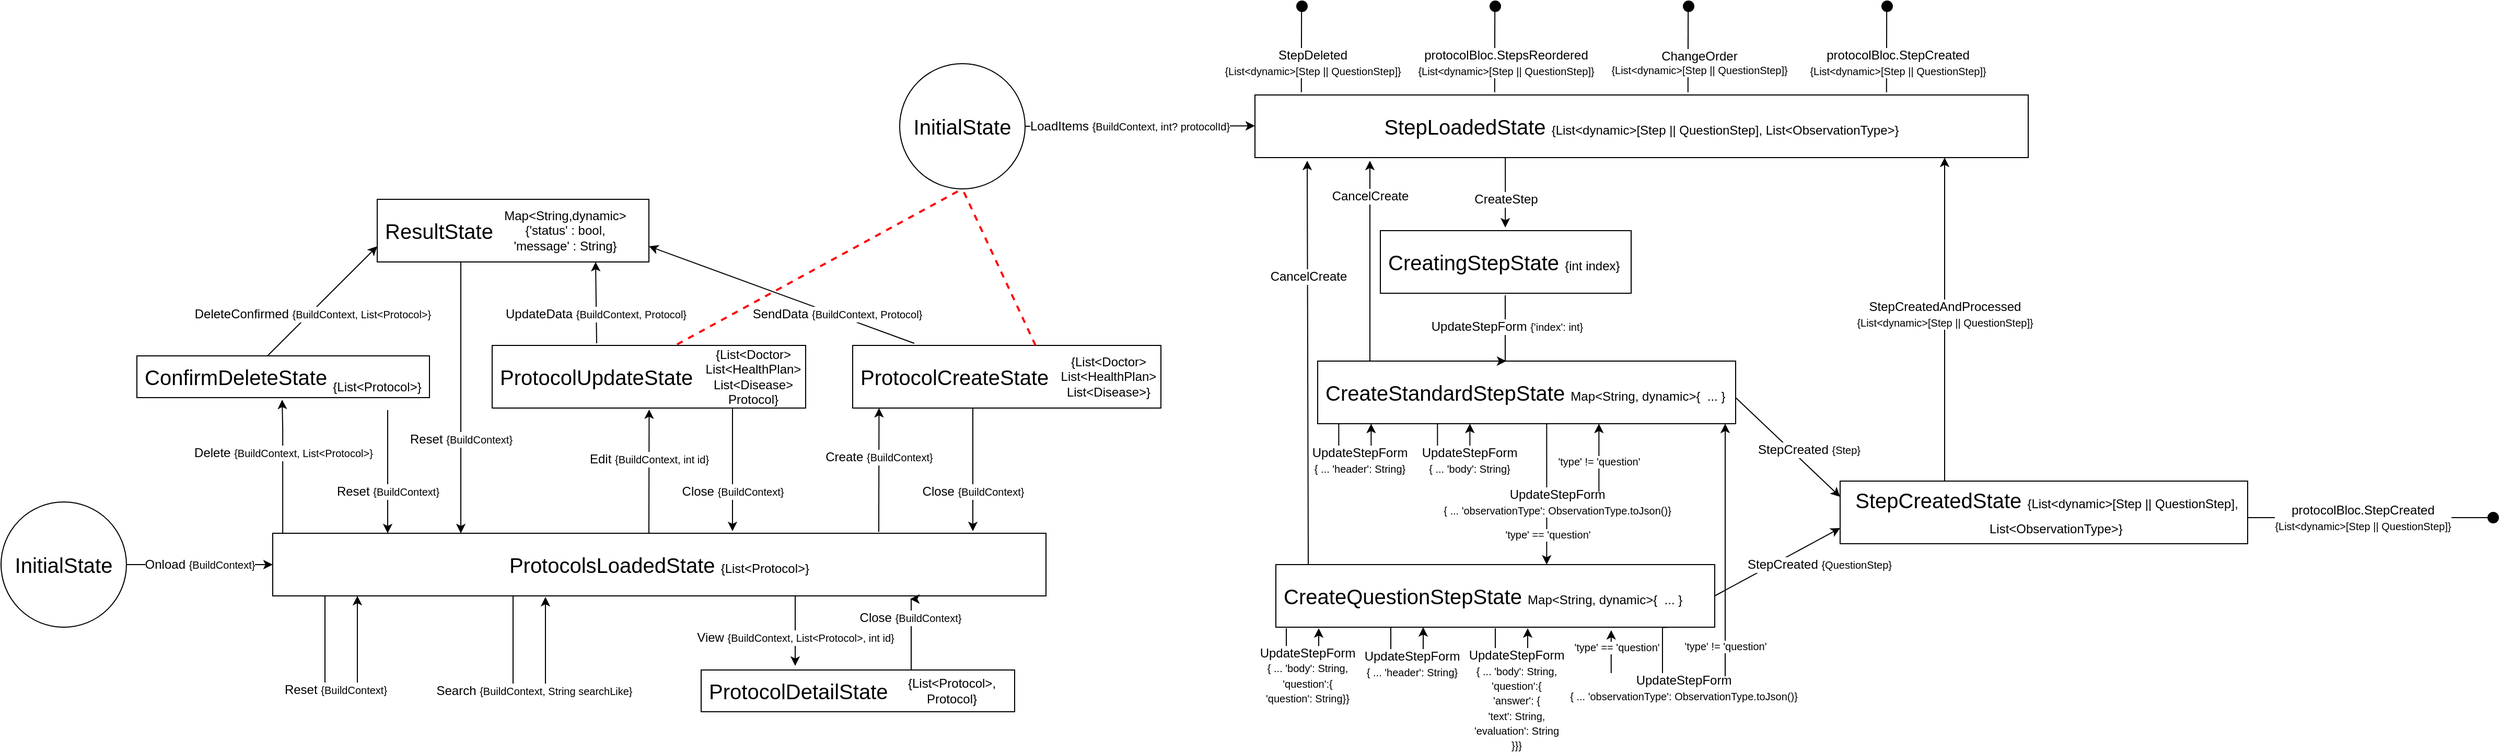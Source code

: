 <mxfile version="16.6.4" type="github" pages="2">
  <diagram id="ynnjjBdjVaOxe4yOROdL" name="Page-1">
    <mxGraphModel dx="3378" dy="881" grid="1" gridSize="10" guides="1" tooltips="1" connect="1" arrows="1" fold="1" page="1" pageScale="1" pageWidth="1600" pageHeight="1200" background="#FFFFFF" math="0" shadow="0">
      <root>
        <mxCell id="0" />
        <mxCell id="1" parent="0" />
        <mxCell id="_Mzao8wCRnk8Jk_auGnn-3" value="Onload &lt;font style=&quot;font-size: 10px&quot;&gt;{BuildContext}&lt;/font&gt;" style="edgeStyle=orthogonalEdgeStyle;rounded=0;orthogonalLoop=1;jettySize=auto;html=1;fontSize=12;exitX=1;exitY=0.5;exitDx=0;exitDy=0;entryX=0;entryY=0.5;entryDx=0;entryDy=0;labelBackgroundColor=default;shadow=0;" parent="1" source="_Mzao8wCRnk8Jk_auGnn-1" target="_Mzao8wCRnk8Jk_auGnn-2" edge="1">
          <mxGeometry relative="1" as="geometry">
            <mxPoint as="offset" />
          </mxGeometry>
        </mxCell>
        <mxCell id="_Mzao8wCRnk8Jk_auGnn-1" value="&lt;font style=&quot;font-size: 20px&quot;&gt;InitialState&lt;/font&gt;" style="ellipse;whiteSpace=wrap;html=1;fillColor=none;" parent="1" vertex="1">
          <mxGeometry x="-20" y="570" width="120" height="120" as="geometry" />
        </mxCell>
        <mxCell id="_Mzao8wCRnk8Jk_auGnn-4" value="" style="edgeStyle=orthogonalEdgeStyle;rounded=0;orthogonalLoop=1;jettySize=auto;html=1;fontSize=20;strokeColor=default;startFill=1;endFill=1;anchorPointDirection=1;bendable=1;movable=1;cloneable=1;deletable=1;labelBackgroundColor=default;" parent="1" edge="1">
          <mxGeometry relative="1" as="geometry">
            <mxPoint x="321" y="660" as="targetPoint" />
            <mxPoint x="290" y="660" as="sourcePoint" />
            <Array as="points">
              <mxPoint x="290" y="749" />
              <mxPoint x="321" y="749" />
            </Array>
          </mxGeometry>
        </mxCell>
        <mxCell id="_Mzao8wCRnk8Jk_auGnn-17" value="Reset&amp;nbsp;&lt;font style=&quot;font-size: 10px&quot;&gt;{BuildContext}&lt;/font&gt;" style="edgeLabel;html=1;align=center;verticalAlign=middle;resizable=0;points=[];fontSize=12;labelBackgroundColor=default;" parent="_Mzao8wCRnk8Jk_auGnn-4" vertex="1" connectable="0">
          <mxGeometry x="-0.644" y="1" relative="1" as="geometry">
            <mxPoint x="9" y="53" as="offset" />
          </mxGeometry>
        </mxCell>
        <mxCell id="_Mzao8wCRnk8Jk_auGnn-33" value="View &lt;font size=&quot;1&quot;&gt;{BuildContext,&amp;nbsp;&lt;/font&gt;&lt;span style=&quot;font-size: x-small&quot;&gt;List&amp;lt;Protocol&amp;gt;,&amp;nbsp;&lt;/span&gt;&lt;font size=&quot;1&quot;&gt;int id}&lt;/font&gt;" style="edgeStyle=orthogonalEdgeStyle;rounded=0;orthogonalLoop=1;jettySize=auto;html=1;fontSize=12;labelBackgroundColor=default;" parent="1" edge="1">
          <mxGeometry x="0.194" relative="1" as="geometry">
            <mxPoint x="740" y="660" as="sourcePoint" />
            <mxPoint x="740" y="727" as="targetPoint" />
            <Array as="points">
              <mxPoint x="740" y="680" />
              <mxPoint x="740" y="680" />
            </Array>
            <mxPoint as="offset" />
          </mxGeometry>
        </mxCell>
        <mxCell id="_Mzao8wCRnk8Jk_auGnn-2" value="ProtocolsLoadedState &lt;font style=&quot;font-size: 12px&quot;&gt;{List&amp;lt;Protocol&amp;gt;}&lt;/font&gt;" style="whiteSpace=wrap;html=1;fontSize=20;fillColor=none;labelBackgroundColor=default;align=center;" parent="1" vertex="1">
          <mxGeometry x="240" y="600" width="740" height="60" as="geometry" />
        </mxCell>
        <mxCell id="_Mzao8wCRnk8Jk_auGnn-19" value="&amp;nbsp;ConfirmDeleteState" style="rounded=0;whiteSpace=wrap;html=1;fontSize=20;fillColor=none;labelBackgroundColor=default;align=left;" parent="1" vertex="1">
          <mxGeometry x="110" y="430" width="280" height="40" as="geometry" />
        </mxCell>
        <mxCell id="_Mzao8wCRnk8Jk_auGnn-21" value="" style="endArrow=classic;html=1;rounded=0;fontSize=20;labelBackgroundColor=default;" parent="1" edge="1">
          <mxGeometry x="0.18" width="50" height="50" relative="1" as="geometry">
            <mxPoint x="249.58" y="600" as="sourcePoint" />
            <mxPoint x="249" y="472" as="targetPoint" />
            <Array as="points">
              <mxPoint x="249.58" y="570" />
              <mxPoint x="249.58" y="540" />
              <mxPoint x="249.58" y="500" />
            </Array>
            <mxPoint as="offset" />
          </mxGeometry>
        </mxCell>
        <mxCell id="_Mzao8wCRnk8Jk_auGnn-44" value="Delete &lt;font size=&quot;1&quot;&gt;{BuildContext, List&amp;lt;Protocol&amp;gt;}&lt;/font&gt;" style="edgeLabel;html=1;align=center;verticalAlign=middle;resizable=0;points=[];fontSize=12;labelBackgroundColor=default;" parent="_Mzao8wCRnk8Jk_auGnn-21" vertex="1" connectable="0">
          <mxGeometry x="0.209" relative="1" as="geometry">
            <mxPoint as="offset" />
          </mxGeometry>
        </mxCell>
        <mxCell id="_Mzao8wCRnk8Jk_auGnn-27" value="" style="edgeStyle=orthogonalEdgeStyle;rounded=0;orthogonalLoop=1;jettySize=auto;html=1;fontSize=20;labelBackgroundColor=default;" parent="1" edge="1">
          <mxGeometry relative="1" as="geometry">
            <mxPoint x="501" y="661" as="targetPoint" />
            <mxPoint x="470" y="660" as="sourcePoint" />
            <Array as="points">
              <mxPoint x="470" y="750" />
              <mxPoint x="501" y="750" />
            </Array>
          </mxGeometry>
        </mxCell>
        <mxCell id="_Mzao8wCRnk8Jk_auGnn-28" value="Search &lt;font style=&quot;font-size: 10px&quot;&gt;{BuildContext, String searchLike}&lt;/font&gt;" style="edgeLabel;html=1;align=center;verticalAlign=middle;resizable=0;points=[];fontSize=12;labelBackgroundColor=default;" parent="_Mzao8wCRnk8Jk_auGnn-27" vertex="1" connectable="0">
          <mxGeometry x="-0.644" y="1" relative="1" as="geometry">
            <mxPoint x="19" y="53" as="offset" />
          </mxGeometry>
        </mxCell>
        <mxCell id="_Mzao8wCRnk8Jk_auGnn-30" value="&amp;nbsp;ResultState" style="rounded=0;whiteSpace=wrap;html=1;fontSize=20;fillColor=none;labelBackgroundColor=default;align=left;" parent="1" vertex="1">
          <mxGeometry x="340" y="280" width="260" height="60" as="geometry" />
        </mxCell>
        <mxCell id="_Mzao8wCRnk8Jk_auGnn-35" style="edgeStyle=orthogonalEdgeStyle;rounded=0;orthogonalLoop=1;jettySize=auto;html=1;fontSize=12;labelBackgroundColor=default;" parent="1" edge="1">
          <mxGeometry relative="1" as="geometry">
            <mxPoint x="850" y="663" as="targetPoint" />
            <mxPoint x="851" y="731" as="sourcePoint" />
            <Array as="points">
              <mxPoint x="850" y="663" />
            </Array>
          </mxGeometry>
        </mxCell>
        <mxCell id="_Mzao8wCRnk8Jk_auGnn-36" value="Close&amp;nbsp;&lt;font style=&quot;font-size: 10px&quot;&gt;{BuildContext}&lt;/font&gt;" style="edgeLabel;html=1;align=center;verticalAlign=middle;resizable=0;points=[];fontSize=12;labelBackgroundColor=default;" parent="_Mzao8wCRnk8Jk_auGnn-35" vertex="1" connectable="0">
          <mxGeometry x="0.238" y="1" relative="1" as="geometry">
            <mxPoint y="-8" as="offset" />
          </mxGeometry>
        </mxCell>
        <mxCell id="_Mzao8wCRnk8Jk_auGnn-32" value="&amp;nbsp;ProtocolDetailState&amp;nbsp;" style="rounded=0;whiteSpace=wrap;html=1;fontSize=20;fillColor=none;labelBackgroundColor=default;align=left;" parent="1" vertex="1">
          <mxGeometry x="650" y="731" width="300" height="40" as="geometry" />
        </mxCell>
        <mxCell id="_Mzao8wCRnk8Jk_auGnn-37" value="&amp;nbsp;ProtocolUpdateState" style="rounded=0;whiteSpace=wrap;html=1;fontSize=20;fillColor=none;labelBackgroundColor=default;align=left;" parent="1" vertex="1">
          <mxGeometry x="450" y="420" width="300" height="60" as="geometry" />
        </mxCell>
        <mxCell id="_Mzao8wCRnk8Jk_auGnn-43" value="Reset &lt;font style=&quot;font-size: 10px&quot;&gt;{BuildContext}&lt;/font&gt;" style="edgeStyle=orthogonalEdgeStyle;rounded=0;orthogonalLoop=1;jettySize=auto;html=1;exitX=0.25;exitY=1;exitDx=0;exitDy=0;fontSize=12;labelBackgroundColor=default;" parent="1" edge="1">
          <mxGeometry x="0.322" relative="1" as="geometry">
            <mxPoint x="350" y="482" as="sourcePoint" />
            <mxPoint x="350" y="600" as="targetPoint" />
            <Array as="points">
              <mxPoint x="350" y="542" />
              <mxPoint x="350" y="542" />
            </Array>
            <mxPoint as="offset" />
          </mxGeometry>
        </mxCell>
        <mxCell id="_Mzao8wCRnk8Jk_auGnn-45" value="Reset&amp;nbsp;&lt;font style=&quot;font-size: 10px&quot;&gt;{BuildContext}&lt;/font&gt;" style="edgeStyle=orthogonalEdgeStyle;rounded=0;orthogonalLoop=1;jettySize=auto;html=1;fontSize=12;labelBackgroundColor=default;" parent="1" edge="1" source="_Mzao8wCRnk8Jk_auGnn-30">
          <mxGeometry x="0.308" relative="1" as="geometry">
            <mxPoint x="422" y="360" as="sourcePoint" />
            <mxPoint x="420.01" y="600" as="targetPoint" />
            <Array as="points">
              <mxPoint x="420" y="340" />
              <mxPoint x="420" y="340" />
            </Array>
            <mxPoint as="offset" />
          </mxGeometry>
        </mxCell>
        <mxCell id="_Mzao8wCRnk8Jk_auGnn-46" value="" style="endArrow=classic;html=1;rounded=0;fontSize=20;exitX=0;exitY=0;exitDx=0;exitDy=0;entryX=0.738;entryY=1.033;entryDx=0;entryDy=0;entryPerimeter=0;labelBackgroundColor=default;" parent="1" edge="1">
          <mxGeometry x="0.18" width="50" height="50" relative="1" as="geometry">
            <mxPoint x="600.0" y="600" as="sourcePoint" />
            <mxPoint x="600.22" y="481.32" as="targetPoint" />
            <Array as="points" />
            <mxPoint as="offset" />
          </mxGeometry>
        </mxCell>
        <mxCell id="_Mzao8wCRnk8Jk_auGnn-47" value="Edit &lt;font size=&quot;1&quot;&gt;{BuildContext, int id}&lt;/font&gt;" style="edgeLabel;html=1;align=center;verticalAlign=middle;resizable=0;points=[];fontSize=12;labelBackgroundColor=default;" parent="_Mzao8wCRnk8Jk_auGnn-46" vertex="1" connectable="0">
          <mxGeometry x="0.209" relative="1" as="geometry">
            <mxPoint as="offset" />
          </mxGeometry>
        </mxCell>
        <mxCell id="_Mzao8wCRnk8Jk_auGnn-48" value="UpdateData&amp;nbsp;&lt;span style=&quot;font-size: x-small&quot;&gt;{BuildContext, Protocol}&lt;/span&gt;" style="endArrow=classic;html=1;rounded=0;fontSize=12;strokeColor=default;labelBackgroundColor=default;" parent="1" edge="1">
          <mxGeometry x="-0.282" y="1" relative="1" as="geometry">
            <mxPoint x="550" y="418" as="sourcePoint" />
            <mxPoint x="549" y="340" as="targetPoint" />
            <mxPoint as="offset" />
          </mxGeometry>
        </mxCell>
        <mxCell id="_Mzao8wCRnk8Jk_auGnn-50" value="" style="endArrow=classic;html=1;rounded=0;fontSize=12;strokeColor=default;labelBackgroundColor=default;" parent="1" edge="1">
          <mxGeometry width="50" height="50" relative="1" as="geometry">
            <mxPoint x="235" y="430" as="sourcePoint" />
            <mxPoint x="340" y="325" as="targetPoint" />
            <Array as="points">
              <mxPoint x="300" y="365" />
            </Array>
          </mxGeometry>
        </mxCell>
        <mxCell id="_Mzao8wCRnk8Jk_auGnn-51" value="DeleteConfirmed &lt;font size=&quot;1&quot;&gt;{BuildContext, List&amp;lt;Protocol&amp;gt;}&lt;/font&gt;" style="edgeLabel;html=1;align=center;verticalAlign=middle;resizable=0;points=[];fontSize=12;labelBackgroundColor=default;" parent="_Mzao8wCRnk8Jk_auGnn-50" vertex="1" connectable="0">
          <mxGeometry x="0.105" relative="1" as="geometry">
            <mxPoint x="-15" y="18" as="offset" />
          </mxGeometry>
        </mxCell>
        <mxCell id="_Mzao8wCRnk8Jk_auGnn-53" value="Close&amp;nbsp;&lt;font style=&quot;font-size: 10px&quot;&gt;{BuildContext}&lt;/font&gt;" style="edgeStyle=orthogonalEdgeStyle;rounded=0;orthogonalLoop=1;jettySize=auto;html=1;exitX=0.25;exitY=1;exitDx=0;exitDy=0;fontSize=12;labelBackgroundColor=default;" parent="1" edge="1">
          <mxGeometry x="0.356" relative="1" as="geometry">
            <mxPoint x="680" y="480" as="sourcePoint" />
            <mxPoint x="680" y="598" as="targetPoint" />
            <Array as="points">
              <mxPoint x="680" y="540" />
              <mxPoint x="680" y="540" />
            </Array>
            <mxPoint as="offset" />
          </mxGeometry>
        </mxCell>
        <mxCell id="_Mzao8wCRnk8Jk_auGnn-54" value="&amp;nbsp;ProtocolCreateState" style="rounded=0;whiteSpace=wrap;html=1;fontSize=20;fillColor=none;labelBackgroundColor=default;align=left;" parent="1" vertex="1">
          <mxGeometry x="795" y="420" width="295" height="60" as="geometry" />
        </mxCell>
        <mxCell id="_Mzao8wCRnk8Jk_auGnn-55" value="" style="endArrow=classic;html=1;rounded=0;fontSize=20;exitX=0;exitY=0;exitDx=0;exitDy=0;entryX=0.738;entryY=1.033;entryDx=0;entryDy=0;entryPerimeter=0;labelBackgroundColor=default;" parent="1" edge="1">
          <mxGeometry x="0.18" width="50" height="50" relative="1" as="geometry">
            <mxPoint x="820.0" y="598.68" as="sourcePoint" />
            <mxPoint x="820.22" y="480" as="targetPoint" />
            <Array as="points" />
            <mxPoint as="offset" />
          </mxGeometry>
        </mxCell>
        <mxCell id="_Mzao8wCRnk8Jk_auGnn-56" value="Create &lt;font style=&quot;font-size: 10px&quot;&gt;{BuildContext}&lt;/font&gt;" style="edgeLabel;html=1;align=center;verticalAlign=middle;resizable=0;points=[];fontSize=12;labelBackgroundColor=default;" parent="_Mzao8wCRnk8Jk_auGnn-55" vertex="1" connectable="0">
          <mxGeometry x="0.209" relative="1" as="geometry">
            <mxPoint as="offset" />
          </mxGeometry>
        </mxCell>
        <mxCell id="_Mzao8wCRnk8Jk_auGnn-57" value="Close &lt;font style=&quot;font-size: 10px&quot;&gt;{BuildContext}&lt;/font&gt;" style="edgeStyle=orthogonalEdgeStyle;rounded=0;orthogonalLoop=1;jettySize=auto;html=1;exitX=0.25;exitY=1;exitDx=0;exitDy=0;fontSize=12;labelBackgroundColor=default;" parent="1" edge="1">
          <mxGeometry x="0.356" relative="1" as="geometry">
            <mxPoint x="910" y="480" as="sourcePoint" />
            <mxPoint x="910" y="598" as="targetPoint" />
            <Array as="points">
              <mxPoint x="910" y="540" />
              <mxPoint x="910" y="540" />
            </Array>
            <mxPoint as="offset" />
          </mxGeometry>
        </mxCell>
        <mxCell id="_Mzao8wCRnk8Jk_auGnn-58" value="SendData &lt;font size=&quot;1&quot;&gt;{BuildContext, Protocol}&lt;/font&gt;" style="endArrow=classic;html=1;rounded=0;fontSize=12;strokeColor=default;labelBackgroundColor=default;" parent="1" edge="1">
          <mxGeometry x="-0.415" y="-1" relative="1" as="geometry">
            <mxPoint x="854" y="418" as="sourcePoint" />
            <mxPoint x="600" y="325" as="targetPoint" />
            <mxPoint as="offset" />
          </mxGeometry>
        </mxCell>
        <mxCell id="WJ7_vyo7JS_4xyPOwC3P-2" value="&lt;span style=&quot;text-align: left&quot;&gt;{List&amp;lt;Protocol&amp;gt;,&lt;/span&gt;&lt;br style=&quot;text-align: left&quot;&gt;&lt;span style=&quot;text-align: left&quot;&gt;Protocol}&lt;/span&gt;" style="text;html=1;strokeColor=none;fillColor=none;align=center;verticalAlign=middle;whiteSpace=wrap;rounded=0;labelBackgroundColor=default;fontSize=12;" vertex="1" parent="1">
          <mxGeometry x="860" y="736" width="60" height="30" as="geometry" />
        </mxCell>
        <mxCell id="WJ7_vyo7JS_4xyPOwC3P-3" value="{List&amp;lt;Protocol&amp;gt;}" style="text;html=1;strokeColor=none;fillColor=none;align=center;verticalAlign=middle;whiteSpace=wrap;rounded=0;labelBackgroundColor=default;fontSize=12;" vertex="1" parent="1">
          <mxGeometry x="310" y="445" width="60" height="30" as="geometry" />
        </mxCell>
        <mxCell id="WJ7_vyo7JS_4xyPOwC3P-5" value="Map&amp;lt;String,dynamic&amp;gt;{&#39;status&#39; : bool, &#39;message&#39; : String}" style="text;html=1;strokeColor=none;fillColor=none;align=center;verticalAlign=middle;whiteSpace=wrap;rounded=0;labelBackgroundColor=default;fontSize=12;" vertex="1" parent="1">
          <mxGeometry x="490" y="295" width="60" height="30" as="geometry" />
        </mxCell>
        <mxCell id="WJ7_vyo7JS_4xyPOwC3P-6" value="{List&amp;lt;Doctor&amp;gt;&lt;div&gt;List&amp;lt;HealthPlan&amp;gt;&lt;/div&gt;List&amp;lt;Disease&amp;gt;&lt;br&gt;Protocol}" style="text;html=1;strokeColor=none;fillColor=none;align=center;verticalAlign=middle;whiteSpace=wrap;rounded=0;labelBackgroundColor=default;fontSize=12;" vertex="1" parent="1">
          <mxGeometry x="670" y="435" width="60" height="30" as="geometry" />
        </mxCell>
        <mxCell id="WJ7_vyo7JS_4xyPOwC3P-7" value="{List&amp;lt;Doctor&amp;gt;&lt;div&gt;List&amp;lt;HealthPlan&amp;gt;&lt;/div&gt;List&amp;lt;Disease&amp;gt;}" style="text;html=1;strokeColor=none;fillColor=none;align=center;verticalAlign=middle;whiteSpace=wrap;rounded=0;labelBackgroundColor=default;fontSize=12;" vertex="1" parent="1">
          <mxGeometry x="1010" y="435" width="60" height="30" as="geometry" />
        </mxCell>
        <mxCell id="WJ7_vyo7JS_4xyPOwC3P-15" value="" style="endArrow=none;dashed=1;html=1;rounded=0;labelBackgroundColor=default;fontSize=10;fontColor=#000000;fillColor=#e51400;strokeColor=#FF0000;strokeWidth=2;" edge="1" parent="1">
          <mxGeometry width="50" height="50" relative="1" as="geometry">
            <mxPoint x="970" y="420" as="sourcePoint" />
            <mxPoint x="900" y="270" as="targetPoint" />
          </mxGeometry>
        </mxCell>
        <mxCell id="WJ7_vyo7JS_4xyPOwC3P-17" value="&lt;font style=&quot;font-size: 20px&quot;&gt;InitialState&lt;/font&gt;" style="ellipse;whiteSpace=wrap;html=1;fillColor=none;" vertex="1" parent="1">
          <mxGeometry x="840" y="150" width="120" height="120" as="geometry" />
        </mxCell>
        <mxCell id="WJ7_vyo7JS_4xyPOwC3P-18" value="" style="endArrow=none;dashed=1;html=1;rounded=0;labelBackgroundColor=default;fontSize=10;fontColor=#000000;fillColor=#e51400;strokeColor=#FF0000;strokeWidth=2;" edge="1" parent="1">
          <mxGeometry width="50" height="50" relative="1" as="geometry">
            <mxPoint x="627" y="419" as="sourcePoint" />
            <mxPoint x="898" y="271" as="targetPoint" />
          </mxGeometry>
        </mxCell>
        <mxCell id="WJ7_vyo7JS_4xyPOwC3P-19" value="LoadItems&amp;nbsp;&lt;font style=&quot;font-size: 10px&quot;&gt;{&lt;/font&gt;&lt;font style=&quot;font-size: 10px&quot;&gt;BuildContext, int? protocolId&lt;/font&gt;&lt;font style=&quot;font-size: 10px&quot;&gt;}&lt;/font&gt;" style="edgeStyle=orthogonalEdgeStyle;rounded=0;orthogonalLoop=1;jettySize=auto;html=1;fontSize=12;exitX=1;exitY=0.5;exitDx=0;exitDy=0;entryX=0;entryY=0.5;entryDx=0;entryDy=0;labelBackgroundColor=default;" edge="1" parent="1" source="WJ7_vyo7JS_4xyPOwC3P-17">
          <mxGeometry x="-0.093" relative="1" as="geometry">
            <mxPoint as="offset" />
            <mxPoint x="1040" y="209.58" as="sourcePoint" />
            <mxPoint x="1180" y="209.58" as="targetPoint" />
          </mxGeometry>
        </mxCell>
        <mxCell id="WJ7_vyo7JS_4xyPOwC3P-21" value="StepLoadedState &lt;font style=&quot;font-size: 12px&quot;&gt;{&lt;/font&gt;&lt;font style=&quot;font-size: 12px&quot;&gt;List&amp;lt;dynamic&amp;gt;[Step || QuestionStep&lt;/font&gt;&lt;font style=&quot;font-size: 12px&quot;&gt;]&lt;/font&gt;&lt;font style=&quot;font-size: 12px&quot;&gt;, List&amp;lt;ObservationType&amp;gt;&lt;/font&gt;&lt;font style=&quot;font-size: 12px&quot;&gt;}&lt;/font&gt;" style="whiteSpace=wrap;html=1;fontSize=20;fillColor=none;labelBackgroundColor=default;align=center;" vertex="1" parent="1">
          <mxGeometry x="1180" y="180" width="740" height="60" as="geometry" />
        </mxCell>
        <mxCell id="WJ7_vyo7JS_4xyPOwC3P-22" value="CreateStep" style="edgeStyle=orthogonalEdgeStyle;rounded=0;orthogonalLoop=1;jettySize=auto;html=1;fontSize=12;labelBackgroundColor=default;" edge="1" parent="1">
          <mxGeometry x="0.194" relative="1" as="geometry">
            <mxPoint x="1419.58" y="240" as="sourcePoint" />
            <mxPoint x="1419.58" y="307" as="targetPoint" />
            <Array as="points">
              <mxPoint x="1419.58" y="260" />
              <mxPoint x="1419.58" y="260" />
            </Array>
            <mxPoint as="offset" />
          </mxGeometry>
        </mxCell>
        <mxCell id="WJ7_vyo7JS_4xyPOwC3P-23" value="&amp;nbsp;CreatingStepState &lt;font style=&quot;font-size: 12px&quot;&gt;{int index}&lt;/font&gt;" style="rounded=0;whiteSpace=wrap;html=1;fontSize=20;fillColor=none;labelBackgroundColor=default;align=left;" vertex="1" parent="1">
          <mxGeometry x="1300" y="310" width="240" height="60" as="geometry" />
        </mxCell>
        <mxCell id="WJ7_vyo7JS_4xyPOwC3P-25" value="&amp;nbsp;CreateStandardStepState&amp;nbsp;&lt;span style=&quot;font-size: 12px ; text-align: center&quot;&gt;Map&amp;lt;String, dynamic&amp;gt;{&amp;nbsp; ... }&lt;/span&gt;" style="rounded=0;whiteSpace=wrap;html=1;fontSize=20;fillColor=none;labelBackgroundColor=default;align=left;" vertex="1" parent="1">
          <mxGeometry x="1240" y="435" width="400" height="60" as="geometry" />
        </mxCell>
        <mxCell id="WJ7_vyo7JS_4xyPOwC3P-28" value="&lt;div&gt;UpdateStepForm&amp;nbsp;&lt;font style=&quot;font-size: 10px&quot;&gt;{&#39;index&#39;: int}&lt;/font&gt;&lt;/div&gt;" style="edgeStyle=orthogonalEdgeStyle;rounded=0;orthogonalLoop=1;jettySize=auto;html=1;fontSize=12;labelBackgroundColor=default;" edge="1" parent="1">
          <mxGeometry x="-0.062" y="1" relative="1" as="geometry">
            <mxPoint x="1419.5" y="372" as="sourcePoint" />
            <mxPoint x="1420.5" y="435" as="targetPoint" />
            <Array as="points">
              <mxPoint x="1419.5" y="392" />
              <mxPoint x="1419.5" y="392" />
            </Array>
            <mxPoint as="offset" />
          </mxGeometry>
        </mxCell>
        <mxCell id="WJ7_vyo7JS_4xyPOwC3P-34" value="" style="endArrow=classic;html=1;rounded=0;fontSize=20;labelBackgroundColor=default;" edge="1" parent="1">
          <mxGeometry x="0.18" width="50" height="50" relative="1" as="geometry">
            <mxPoint x="1290" y="435" as="sourcePoint" />
            <mxPoint x="1290" y="243" as="targetPoint" />
            <Array as="points" />
            <mxPoint as="offset" />
          </mxGeometry>
        </mxCell>
        <mxCell id="WJ7_vyo7JS_4xyPOwC3P-35" value="CancelCreate" style="edgeLabel;html=1;align=center;verticalAlign=middle;resizable=0;points=[];fontSize=12;labelBackgroundColor=default;" vertex="1" connectable="0" parent="WJ7_vyo7JS_4xyPOwC3P-34">
          <mxGeometry x="0.209" relative="1" as="geometry">
            <mxPoint y="-42" as="offset" />
          </mxGeometry>
        </mxCell>
        <mxCell id="WJ7_vyo7JS_4xyPOwC3P-38" value="" style="edgeStyle=orthogonalEdgeStyle;rounded=0;orthogonalLoop=1;jettySize=auto;html=1;fontSize=20;strokeColor=default;startFill=1;endFill=1;anchorPointDirection=1;bendable=1;movable=1;cloneable=1;deletable=1;labelBackgroundColor=default;" edge="1" parent="1">
          <mxGeometry relative="1" as="geometry">
            <mxPoint x="1291.17" y="495" as="targetPoint" />
            <mxPoint x="1260.17" y="495" as="sourcePoint" />
            <Array as="points">
              <mxPoint x="1260.17" y="540" />
              <mxPoint x="1291.17" y="540" />
            </Array>
          </mxGeometry>
        </mxCell>
        <mxCell id="WJ7_vyo7JS_4xyPOwC3P-39" value="UpdateStepForm&lt;br&gt;&lt;font style=&quot;font-size: 10px&quot;&gt;{ ... &#39;header&#39;: String}&lt;/font&gt;" style="edgeLabel;html=1;align=center;verticalAlign=middle;resizable=0;points=[];fontSize=12;labelBackgroundColor=default;" vertex="1" connectable="0" parent="WJ7_vyo7JS_4xyPOwC3P-38">
          <mxGeometry x="-0.644" y="1" relative="1" as="geometry">
            <mxPoint x="19" y="13" as="offset" />
          </mxGeometry>
        </mxCell>
        <mxCell id="WJ7_vyo7JS_4xyPOwC3P-40" value="" style="edgeStyle=orthogonalEdgeStyle;rounded=0;orthogonalLoop=1;jettySize=auto;html=1;fontSize=20;strokeColor=default;startFill=1;endFill=1;anchorPointDirection=1;bendable=1;movable=1;cloneable=1;deletable=1;labelBackgroundColor=default;" edge="1" parent="1">
          <mxGeometry relative="1" as="geometry">
            <mxPoint x="1385.67" y="495" as="targetPoint" />
            <mxPoint x="1354.67" y="495" as="sourcePoint" />
            <Array as="points">
              <mxPoint x="1354.67" y="540" />
              <mxPoint x="1385.67" y="540" />
            </Array>
          </mxGeometry>
        </mxCell>
        <mxCell id="WJ7_vyo7JS_4xyPOwC3P-41" value="UpdateStepForm&lt;br&gt;&lt;font style=&quot;font-size: 10px&quot;&gt;{ ... &#39;body&#39;: String}&lt;/font&gt;" style="edgeLabel;html=1;align=center;verticalAlign=middle;resizable=0;points=[];fontSize=12;labelBackgroundColor=default;" vertex="1" connectable="0" parent="WJ7_vyo7JS_4xyPOwC3P-40">
          <mxGeometry x="-0.644" y="1" relative="1" as="geometry">
            <mxPoint x="29" y="13" as="offset" />
          </mxGeometry>
        </mxCell>
        <mxCell id="WJ7_vyo7JS_4xyPOwC3P-42" value="" style="edgeStyle=orthogonalEdgeStyle;rounded=0;orthogonalLoop=1;jettySize=auto;html=1;fontSize=20;strokeColor=default;startFill=1;endFill=1;anchorPointDirection=1;bendable=1;movable=1;cloneable=1;deletable=1;labelBackgroundColor=default;" edge="1" parent="1">
          <mxGeometry relative="1" as="geometry">
            <mxPoint x="1459.17" y="630" as="targetPoint" />
            <mxPoint x="1459.17" y="495" as="sourcePoint" />
            <Array as="points">
              <mxPoint x="1459.17" y="590" />
              <mxPoint x="1459.17" y="590" />
            </Array>
          </mxGeometry>
        </mxCell>
        <mxCell id="WJ7_vyo7JS_4xyPOwC3P-43" value="UpdateStepForm&lt;br&gt;&lt;font style=&quot;font-size: 10px&quot;&gt;{ ... &#39;observationType&#39;: ObservationType.toJson()}&lt;/font&gt;" style="edgeLabel;html=1;align=center;verticalAlign=middle;resizable=0;points=[];fontSize=12;labelBackgroundColor=default;" vertex="1" connectable="0" parent="WJ7_vyo7JS_4xyPOwC3P-42">
          <mxGeometry x="-0.644" y="1" relative="1" as="geometry">
            <mxPoint x="9" y="51" as="offset" />
          </mxGeometry>
        </mxCell>
        <mxCell id="WJ7_vyo7JS_4xyPOwC3P-45" value="" style="endArrow=classic;html=1;rounded=0;shadow=0;labelBackgroundColor=#FF0000;fontSize=10;fontColor=#000000;strokeColor=#000000;strokeWidth=1;" edge="1" parent="1">
          <mxGeometry width="50" height="50" relative="1" as="geometry">
            <mxPoint x="1509.17" y="560" as="sourcePoint" />
            <mxPoint x="1509.17" y="495" as="targetPoint" />
          </mxGeometry>
        </mxCell>
        <mxCell id="WJ7_vyo7JS_4xyPOwC3P-46" value="&#39;type&#39; != &#39;question&#39;" style="edgeLabel;html=1;align=center;verticalAlign=middle;resizable=0;points=[];fontSize=10;fontColor=#000000;" vertex="1" connectable="0" parent="WJ7_vyo7JS_4xyPOwC3P-45">
          <mxGeometry x="-0.318" relative="1" as="geometry">
            <mxPoint y="-7" as="offset" />
          </mxGeometry>
        </mxCell>
        <mxCell id="WJ7_vyo7JS_4xyPOwC3P-47" value="&#39;type&#39; == &#39;question&#39;" style="edgeLabel;html=1;align=center;verticalAlign=middle;resizable=0;points=[];fontSize=10;fontColor=#000000;" vertex="1" connectable="0" parent="1">
          <mxGeometry x="1510" y="600.0" as="geometry">
            <mxPoint x="-50" y="1" as="offset" />
          </mxGeometry>
        </mxCell>
        <mxCell id="WJ7_vyo7JS_4xyPOwC3P-48" value="&amp;nbsp;CreateQuestionStepState&amp;nbsp;&lt;span style=&quot;font-size: 12px ; text-align: center&quot;&gt;Map&amp;lt;String, dynamic&amp;gt;{&amp;nbsp; ... }&lt;/span&gt;&amp;nbsp;" style="rounded=0;whiteSpace=wrap;html=1;fontSize=20;fillColor=none;labelBackgroundColor=default;align=left;" vertex="1" parent="1">
          <mxGeometry x="1200" y="630" width="420" height="60" as="geometry" />
        </mxCell>
        <mxCell id="WJ7_vyo7JS_4xyPOwC3P-50" value="" style="edgeStyle=orthogonalEdgeStyle;rounded=0;orthogonalLoop=1;jettySize=auto;html=1;fontSize=20;strokeColor=default;startFill=1;endFill=1;anchorPointDirection=1;bendable=1;movable=1;cloneable=1;deletable=1;labelBackgroundColor=default;" edge="1" parent="1">
          <mxGeometry relative="1" as="geometry">
            <mxPoint x="1341" y="690" as="targetPoint" />
            <mxPoint x="1310" y="690" as="sourcePoint" />
            <Array as="points">
              <mxPoint x="1310" y="735" />
              <mxPoint x="1341" y="735" />
            </Array>
          </mxGeometry>
        </mxCell>
        <mxCell id="WJ7_vyo7JS_4xyPOwC3P-51" value="UpdateStepForm&lt;br&gt;&lt;font style=&quot;font-size: 10px&quot;&gt;{ ... &#39;header&#39;: String}&lt;/font&gt;" style="edgeLabel;html=1;align=center;verticalAlign=middle;resizable=0;points=[];fontSize=12;labelBackgroundColor=default;" vertex="1" connectable="0" parent="WJ7_vyo7JS_4xyPOwC3P-50">
          <mxGeometry x="-0.644" y="1" relative="1" as="geometry">
            <mxPoint x="19" y="13" as="offset" />
          </mxGeometry>
        </mxCell>
        <mxCell id="WJ7_vyo7JS_4xyPOwC3P-52" value="" style="edgeStyle=orthogonalEdgeStyle;rounded=0;orthogonalLoop=1;jettySize=auto;html=1;fontSize=20;strokeColor=default;startFill=1;endFill=1;anchorPointDirection=1;bendable=1;movable=1;cloneable=1;deletable=1;labelBackgroundColor=default;" edge="1" parent="1">
          <mxGeometry relative="1" as="geometry">
            <mxPoint x="1241" y="691" as="targetPoint" />
            <mxPoint x="1210" y="691" as="sourcePoint" />
            <Array as="points">
              <mxPoint x="1210" y="736" />
              <mxPoint x="1241" y="736" />
            </Array>
          </mxGeometry>
        </mxCell>
        <mxCell id="WJ7_vyo7JS_4xyPOwC3P-53" value="UpdateStepForm&lt;br&gt;&lt;font style=&quot;font-size: 10px&quot;&gt;{ ... &#39;body&#39;: String, &lt;br&gt;&#39;question&#39;:{&lt;br&gt;&#39;question&#39;: String}}&lt;/font&gt;" style="edgeLabel;html=1;align=center;verticalAlign=middle;resizable=0;points=[];fontSize=12;labelBackgroundColor=default;" vertex="1" connectable="0" parent="WJ7_vyo7JS_4xyPOwC3P-52">
          <mxGeometry x="-0.644" y="1" relative="1" as="geometry">
            <mxPoint x="19" y="23" as="offset" />
          </mxGeometry>
        </mxCell>
        <mxCell id="WJ7_vyo7JS_4xyPOwC3P-54" value="" style="edgeStyle=orthogonalEdgeStyle;rounded=0;orthogonalLoop=1;jettySize=auto;html=1;fontSize=20;strokeColor=default;startFill=1;endFill=1;anchorPointDirection=1;bendable=1;movable=1;cloneable=1;deletable=1;labelBackgroundColor=default;exitX=0.894;exitY=1.003;exitDx=0;exitDy=0;exitPerimeter=0;entryX=0.764;entryY=1.047;entryDx=0;entryDy=0;entryPerimeter=0;" edge="1" parent="1" source="WJ7_vyo7JS_4xyPOwC3P-48" target="WJ7_vyo7JS_4xyPOwC3P-48">
          <mxGeometry relative="1" as="geometry">
            <mxPoint x="1520" y="710" as="targetPoint" />
            <mxPoint x="1580" y="710" as="sourcePoint" />
            <Array as="points">
              <mxPoint x="1570" y="690" />
              <mxPoint x="1570" y="750" />
              <mxPoint x="1521" y="750" />
            </Array>
          </mxGeometry>
        </mxCell>
        <mxCell id="WJ7_vyo7JS_4xyPOwC3P-55" value="UpdateStepForm&lt;br&gt;&lt;font style=&quot;font-size: 10px&quot;&gt;{ ... &#39;observationType&#39;: ObservationType.toJson()}&lt;/font&gt;" style="edgeLabel;html=1;align=center;verticalAlign=middle;resizable=0;points=[];fontSize=12;labelBackgroundColor=default;" vertex="1" connectable="0" parent="WJ7_vyo7JS_4xyPOwC3P-54">
          <mxGeometry x="-0.644" y="1" relative="1" as="geometry">
            <mxPoint x="19" y="33" as="offset" />
          </mxGeometry>
        </mxCell>
        <mxCell id="WJ7_vyo7JS_4xyPOwC3P-56" value="" style="endArrow=classic;html=1;rounded=0;shadow=0;labelBackgroundColor=#FF0000;fontSize=10;fontColor=#000000;strokeColor=#000000;strokeWidth=1;" edge="1" parent="1">
          <mxGeometry width="50" height="50" relative="1" as="geometry">
            <mxPoint x="1630" y="737" as="sourcePoint" />
            <mxPoint x="1630" y="495" as="targetPoint" />
          </mxGeometry>
        </mxCell>
        <mxCell id="WJ7_vyo7JS_4xyPOwC3P-57" value="&#39;type&#39; != &#39;question&#39;" style="edgeLabel;html=1;align=center;verticalAlign=middle;resizable=0;points=[];fontSize=10;fontColor=#000000;" vertex="1" connectable="0" parent="WJ7_vyo7JS_4xyPOwC3P-56">
          <mxGeometry x="-0.318" relative="1" as="geometry">
            <mxPoint y="53" as="offset" />
          </mxGeometry>
        </mxCell>
        <mxCell id="WJ7_vyo7JS_4xyPOwC3P-58" value="" style="endArrow=classic;html=1;rounded=0;fontSize=20;labelBackgroundColor=default;" edge="1" parent="1">
          <mxGeometry x="0.18" width="50" height="50" relative="1" as="geometry">
            <mxPoint x="1231" y="630" as="sourcePoint" />
            <mxPoint x="1230" y="243" as="targetPoint" />
            <Array as="points" />
            <mxPoint as="offset" />
          </mxGeometry>
        </mxCell>
        <mxCell id="WJ7_vyo7JS_4xyPOwC3P-59" value="CancelCreate" style="edgeLabel;html=1;align=center;verticalAlign=middle;resizable=0;points=[];fontSize=12;labelBackgroundColor=default;" vertex="1" connectable="0" parent="WJ7_vyo7JS_4xyPOwC3P-58">
          <mxGeometry x="0.209" relative="1" as="geometry">
            <mxPoint y="-42" as="offset" />
          </mxGeometry>
        </mxCell>
        <mxCell id="WJ7_vyo7JS_4xyPOwC3P-60" value="&#39;type&#39; == &#39;question&#39;" style="edgeLabel;html=1;align=center;verticalAlign=middle;resizable=0;points=[];fontSize=10;fontColor=#000000;" vertex="1" connectable="0" parent="1">
          <mxGeometry x="1560" y="700.0" as="geometry">
            <mxPoint x="-34" y="9" as="offset" />
          </mxGeometry>
        </mxCell>
        <mxCell id="WJ7_vyo7JS_4xyPOwC3P-64" value="" style="edgeStyle=orthogonalEdgeStyle;rounded=0;orthogonalLoop=1;jettySize=auto;html=1;fontSize=20;strokeColor=default;startFill=1;endFill=1;anchorPointDirection=1;bendable=1;movable=1;cloneable=1;deletable=1;labelBackgroundColor=default;" edge="1" parent="1">
          <mxGeometry relative="1" as="geometry">
            <mxPoint x="1441" y="691" as="targetPoint" />
            <mxPoint x="1410" y="691" as="sourcePoint" />
            <Array as="points">
              <mxPoint x="1410" y="736" />
              <mxPoint x="1441" y="736" />
            </Array>
          </mxGeometry>
        </mxCell>
        <mxCell id="WJ7_vyo7JS_4xyPOwC3P-65" value="UpdateStepForm&lt;br&gt;&lt;font style=&quot;font-size: 10px&quot;&gt;{ ... &#39;body&#39;: String, &lt;br&gt;&#39;question&#39;:{&lt;br&gt;&#39;answer&#39;: {&lt;br&gt;&#39;text&#39;: String,&lt;br&gt;&#39;evaluation&#39;: String&lt;br&gt;}}}&lt;/font&gt;" style="edgeLabel;html=1;align=center;verticalAlign=middle;resizable=0;points=[];fontSize=12;labelBackgroundColor=default;" vertex="1" connectable="0" parent="WJ7_vyo7JS_4xyPOwC3P-64">
          <mxGeometry x="-0.644" y="1" relative="1" as="geometry">
            <mxPoint x="19" y="47" as="offset" />
          </mxGeometry>
        </mxCell>
        <mxCell id="WJ7_vyo7JS_4xyPOwC3P-66" value="&amp;nbsp;StepCreatedState&amp;nbsp;&lt;font style=&quot;font-size: 12px;&quot;&gt;{&lt;/font&gt;&lt;font style=&quot;font-size: 12px;&quot;&gt;List&amp;lt;dynamic&amp;gt;[Step || QuestionStep&lt;/font&gt;&lt;font style=&quot;font-size: 12px;&quot;&gt;]&lt;/font&gt;&lt;font style=&quot;font-size: 12px;&quot;&gt;, &lt;br&gt;&lt;span style=&quot;white-space: pre&quot;&gt;	&lt;/span&gt;&lt;span style=&quot;white-space: pre&quot;&gt;	&lt;/span&gt;&lt;span style=&quot;white-space: pre&quot;&gt;	&lt;/span&gt;&lt;span style=&quot;white-space: pre&quot;&gt;	&lt;/span&gt;&lt;span style=&quot;white-space: pre&quot;&gt;	&lt;/span&gt;&lt;span style=&quot;white-space: pre&quot;&gt;	&lt;/span&gt;&lt;span style=&quot;white-space: pre&quot;&gt;	&lt;/span&gt;List&amp;lt;ObservationType&amp;gt;&lt;/font&gt;&lt;font style=&quot;font-size: 12px;&quot;&gt;}&lt;/font&gt;" style="rounded=0;whiteSpace=wrap;html=1;fontSize=20;fillColor=none;labelBackgroundColor=default;align=center;verticalAlign=middle;" vertex="1" parent="1">
          <mxGeometry x="1740" y="550" width="390" height="60" as="geometry" />
        </mxCell>
        <mxCell id="WJ7_vyo7JS_4xyPOwC3P-67" value="StepCreated &lt;font style=&quot;font-size: 10px&quot;&gt;{Step}&lt;/font&gt;" style="endArrow=classic;html=1;rounded=0;shadow=0;labelBackgroundColor=default;fontSize=12;fontColor=#000000;strokeColor=default;strokeWidth=1;entryX=0;entryY=0.25;entryDx=0;entryDy=0;" edge="1" parent="1" target="WJ7_vyo7JS_4xyPOwC3P-66">
          <mxGeometry x="0.235" y="12" width="50" height="50" relative="1" as="geometry">
            <mxPoint x="1640" y="470" as="sourcePoint" />
            <mxPoint x="1690" y="420" as="targetPoint" />
            <mxPoint as="offset" />
          </mxGeometry>
        </mxCell>
        <mxCell id="WJ7_vyo7JS_4xyPOwC3P-68" value="" style="endArrow=classic;html=1;rounded=0;shadow=0;labelBackgroundColor=#FF0000;fontSize=12;fontColor=#000000;strokeColor=#000000;strokeWidth=1;entryX=0;entryY=0.75;entryDx=0;entryDy=0;" edge="1" parent="1" target="WJ7_vyo7JS_4xyPOwC3P-66">
          <mxGeometry width="50" height="50" relative="1" as="geometry">
            <mxPoint x="1620" y="660" as="sourcePoint" />
            <mxPoint x="1740" y="580" as="targetPoint" />
          </mxGeometry>
        </mxCell>
        <mxCell id="WJ7_vyo7JS_4xyPOwC3P-69" value="StepCreated &lt;font style=&quot;font-size: 10px&quot;&gt;{QuestionStep}&lt;/font&gt;" style="edgeLabel;html=1;align=center;verticalAlign=middle;resizable=0;points=[];fontSize=12;fontColor=#000000;" vertex="1" connectable="0" parent="WJ7_vyo7JS_4xyPOwC3P-68">
          <mxGeometry x="0.19" y="1" relative="1" as="geometry">
            <mxPoint x="29" y="9" as="offset" />
          </mxGeometry>
        </mxCell>
        <mxCell id="WJ7_vyo7JS_4xyPOwC3P-70" value="" style="endArrow=classic;html=1;rounded=0;fontSize=20;labelBackgroundColor=default;" edge="1" parent="1">
          <mxGeometry x="0.18" width="50" height="50" relative="1" as="geometry">
            <mxPoint x="1840" y="550" as="sourcePoint" />
            <mxPoint x="1840" y="240" as="targetPoint" />
            <Array as="points" />
            <mxPoint as="offset" />
          </mxGeometry>
        </mxCell>
        <mxCell id="WJ7_vyo7JS_4xyPOwC3P-71" value="StepCreatedAndProcessed &lt;br&gt;&lt;font style=&quot;font-size: 10px&quot;&gt;{List&amp;lt;dynamic&amp;gt;[Step || QuestionStep]}&lt;/font&gt;" style="edgeLabel;html=1;align=center;verticalAlign=middle;resizable=0;points=[];fontSize=12;labelBackgroundColor=default;" vertex="1" connectable="0" parent="WJ7_vyo7JS_4xyPOwC3P-70">
          <mxGeometry x="0.209" relative="1" as="geometry">
            <mxPoint y="27" as="offset" />
          </mxGeometry>
        </mxCell>
        <mxCell id="WJ7_vyo7JS_4xyPOwC3P-73" value="" style="endArrow=none;html=1;rounded=0;shadow=0;labelBackgroundColor=default;fontSize=10;fontColor=#000000;strokeColor=default;strokeWidth=1;" edge="1" parent="1">
          <mxGeometry width="50" height="50" relative="1" as="geometry">
            <mxPoint x="2130" y="585" as="sourcePoint" />
            <mxPoint x="2360" y="585" as="targetPoint" />
          </mxGeometry>
        </mxCell>
        <mxCell id="WJ7_vyo7JS_4xyPOwC3P-74" value="&lt;font style=&quot;font-size: 12px&quot;&gt;protocolBloc.StepCreated &lt;br&gt;&lt;span style=&quot;font-size: 10px&quot;&gt;{List&amp;lt;dynamic&amp;gt;[Step || QuestionStep]}&lt;/span&gt;&lt;br&gt;&lt;/font&gt;" style="edgeLabel;html=1;align=center;verticalAlign=middle;resizable=0;points=[];fontSize=10;fontColor=#000000;" vertex="1" connectable="0" parent="WJ7_vyo7JS_4xyPOwC3P-73">
          <mxGeometry x="-0.373" y="1" relative="1" as="geometry">
            <mxPoint x="38" y="1" as="offset" />
          </mxGeometry>
        </mxCell>
        <mxCell id="WJ7_vyo7JS_4xyPOwC3P-76" value="" style="ellipse;whiteSpace=wrap;html=1;labelBackgroundColor=#000000;fontSize=12;fontColor=#000000;fillColor=#000000;" vertex="1" parent="1">
          <mxGeometry x="2360" y="580" width="10" height="10" as="geometry" />
        </mxCell>
        <mxCell id="WJ7_vyo7JS_4xyPOwC3P-95" value="" style="endArrow=none;html=1;rounded=0;shadow=0;labelBackgroundColor=default;fontSize=10;fontColor=#000000;strokeColor=default;strokeWidth=1;exitX=0.06;exitY=-0.043;exitDx=0;exitDy=0;exitPerimeter=0;" edge="1" parent="1" source="WJ7_vyo7JS_4xyPOwC3P-21">
          <mxGeometry width="50" height="50" relative="1" as="geometry">
            <mxPoint x="1224.57" y="170" as="sourcePoint" />
            <mxPoint x="1224.57" y="100" as="targetPoint" />
          </mxGeometry>
        </mxCell>
        <mxCell id="WJ7_vyo7JS_4xyPOwC3P-96" value="&lt;font style=&quot;font-size: 12px&quot;&gt;StepDeleted&lt;br&gt;&lt;span style=&quot;font-size: 10px&quot;&gt;{List&amp;lt;dynamic&amp;gt;[Step || QuestionStep]}&lt;/span&gt;&lt;br&gt;&lt;/font&gt;" style="edgeLabel;html=1;align=center;verticalAlign=middle;resizable=0;points=[];fontSize=10;fontColor=#000000;" vertex="1" connectable="0" parent="WJ7_vyo7JS_4xyPOwC3P-95">
          <mxGeometry x="-0.373" y="1" relative="1" as="geometry">
            <mxPoint x="11" y="-4" as="offset" />
          </mxGeometry>
        </mxCell>
        <mxCell id="WJ7_vyo7JS_4xyPOwC3P-97" value="" style="ellipse;whiteSpace=wrap;html=1;labelBackgroundColor=#000000;fontSize=12;fontColor=#000000;fillColor=#000000;" vertex="1" parent="1">
          <mxGeometry x="1220" y="90" width="10" height="10" as="geometry" />
        </mxCell>
        <mxCell id="WJ7_vyo7JS_4xyPOwC3P-98" value="" style="endArrow=none;html=1;rounded=0;shadow=0;labelBackgroundColor=default;fontSize=10;fontColor=#000000;strokeColor=default;strokeWidth=1;exitX=0.06;exitY=-0.043;exitDx=0;exitDy=0;exitPerimeter=0;" edge="1" parent="1">
          <mxGeometry width="50" height="50" relative="1" as="geometry">
            <mxPoint x="1409.4" y="177.42" as="sourcePoint" />
            <mxPoint x="1409.57" y="100" as="targetPoint" />
          </mxGeometry>
        </mxCell>
        <mxCell id="WJ7_vyo7JS_4xyPOwC3P-99" value="&lt;font style=&quot;font-size: 12px&quot;&gt;protocolBloc.StepsReordered&lt;br&gt;&lt;span style=&quot;font-size: 10px&quot;&gt;{List&amp;lt;dynamic&amp;gt;[Step || QuestionStep]}&lt;/span&gt;&lt;br&gt;&lt;/font&gt;" style="edgeLabel;html=1;align=center;verticalAlign=middle;resizable=0;points=[];fontSize=10;fontColor=#000000;" vertex="1" connectable="0" parent="WJ7_vyo7JS_4xyPOwC3P-98">
          <mxGeometry x="-0.373" y="1" relative="1" as="geometry">
            <mxPoint x="11" y="-4" as="offset" />
          </mxGeometry>
        </mxCell>
        <mxCell id="WJ7_vyo7JS_4xyPOwC3P-100" value="" style="ellipse;whiteSpace=wrap;html=1;labelBackgroundColor=#000000;fontSize=12;fontColor=#000000;fillColor=#000000;" vertex="1" parent="1">
          <mxGeometry x="1405" y="90" width="10" height="10" as="geometry" />
        </mxCell>
        <mxCell id="WJ7_vyo7JS_4xyPOwC3P-107" value="" style="endArrow=none;html=1;rounded=0;shadow=0;labelBackgroundColor=default;fontSize=10;fontColor=#000000;strokeColor=default;strokeWidth=1;exitX=0.06;exitY=-0.043;exitDx=0;exitDy=0;exitPerimeter=0;" edge="1" parent="1">
          <mxGeometry width="50" height="50" relative="1" as="geometry">
            <mxPoint x="1594.4" y="177.42" as="sourcePoint" />
            <mxPoint x="1594.57" y="100" as="targetPoint" />
          </mxGeometry>
        </mxCell>
        <mxCell id="WJ7_vyo7JS_4xyPOwC3P-108" value="&lt;font&gt;&lt;span style=&quot;font-size: 12px&quot;&gt;ChangeOrder&lt;br&gt;&lt;/span&gt;{List&amp;lt;dynamic&amp;gt;[Step || QuestionStep]}&lt;br&gt;&lt;/font&gt;" style="edgeLabel;html=1;align=center;verticalAlign=middle;resizable=0;points=[];fontSize=10;fontColor=#000000;" vertex="1" connectable="0" parent="WJ7_vyo7JS_4xyPOwC3P-107">
          <mxGeometry x="-0.373" y="1" relative="1" as="geometry">
            <mxPoint x="11" y="-4" as="offset" />
          </mxGeometry>
        </mxCell>
        <mxCell id="WJ7_vyo7JS_4xyPOwC3P-109" value="" style="ellipse;whiteSpace=wrap;html=1;labelBackgroundColor=#000000;fontSize=12;fontColor=#000000;fillColor=#000000;" vertex="1" parent="1">
          <mxGeometry x="1590" y="90" width="10" height="10" as="geometry" />
        </mxCell>
        <mxCell id="WJ7_vyo7JS_4xyPOwC3P-110" value="" style="endArrow=none;html=1;rounded=0;shadow=0;labelBackgroundColor=default;fontSize=10;fontColor=#000000;strokeColor=default;strokeWidth=1;exitX=0.06;exitY=-0.043;exitDx=0;exitDy=0;exitPerimeter=0;" edge="1" parent="1">
          <mxGeometry width="50" height="50" relative="1" as="geometry">
            <mxPoint x="1784.4" y="177.42" as="sourcePoint" />
            <mxPoint x="1784.57" y="100" as="targetPoint" />
          </mxGeometry>
        </mxCell>
        <mxCell id="WJ7_vyo7JS_4xyPOwC3P-111" value="&lt;font style=&quot;font-size: 12px&quot;&gt;protocolBloc.StepCreated&lt;br&gt;&lt;span style=&quot;font-size: 10px&quot;&gt;{List&amp;lt;dynamic&amp;gt;[Step || QuestionStep]}&lt;/span&gt;&lt;br&gt;&lt;/font&gt;" style="edgeLabel;html=1;align=center;verticalAlign=middle;resizable=0;points=[];fontSize=10;fontColor=#000000;" vertex="1" connectable="0" parent="WJ7_vyo7JS_4xyPOwC3P-110">
          <mxGeometry x="-0.373" y="1" relative="1" as="geometry">
            <mxPoint x="11" y="-4" as="offset" />
          </mxGeometry>
        </mxCell>
        <mxCell id="WJ7_vyo7JS_4xyPOwC3P-112" value="" style="ellipse;whiteSpace=wrap;html=1;labelBackgroundColor=#000000;fontSize=12;fontColor=#000000;fillColor=#000000;" vertex="1" parent="1">
          <mxGeometry x="1780" y="90" width="10" height="10" as="geometry" />
        </mxCell>
      </root>
    </mxGraphModel>
  </diagram>
  <diagram id="4wYiaiOs9i9aaXgetfYq" name="Page-2">
    <mxGraphModel dx="1422" dy="705" grid="1" gridSize="10" guides="1" tooltips="1" connect="1" arrows="1" fold="1" page="1" pageScale="1" pageWidth="1600" pageHeight="1200" math="0" shadow="0">
      <root>
        <mxCell id="wKlm7JHYMuzDDKTHhrOQ-0" />
        <mxCell id="wKlm7JHYMuzDDKTHhrOQ-1" parent="wKlm7JHYMuzDDKTHhrOQ-0" />
        <mxCell id="I3AYWNQfzSkLfj843U3Q-0" value="OnloadHealthPlan&lt;br&gt;&lt;font style=&quot;font-size: 10px&quot;&gt;{BuildContext}&lt;/font&gt;" style="edgeStyle=orthogonalEdgeStyle;rounded=0;orthogonalLoop=1;jettySize=auto;html=1;fontSize=12;exitX=1;exitY=0.5;exitDx=0;exitDy=0;entryX=0;entryY=0.5;entryDx=0;entryDy=0;labelBackgroundColor=default;shadow=0;" edge="1" parent="wKlm7JHYMuzDDKTHhrOQ-1" source="I3AYWNQfzSkLfj843U3Q-1" target="I3AYWNQfzSkLfj843U3Q-5">
          <mxGeometry relative="1" as="geometry">
            <mxPoint as="offset" />
          </mxGeometry>
        </mxCell>
        <mxCell id="I3AYWNQfzSkLfj843U3Q-1" value="&lt;font style=&quot;font-size: 20px&quot;&gt;HealthInitialState&lt;/font&gt;" style="ellipse;whiteSpace=wrap;html=1;fillColor=none;" vertex="1" parent="wKlm7JHYMuzDDKTHhrOQ-1">
          <mxGeometry x="160" y="693.5" width="160" height="151" as="geometry" />
        </mxCell>
        <mxCell id="I3AYWNQfzSkLfj843U3Q-2" value="" style="edgeStyle=orthogonalEdgeStyle;rounded=0;orthogonalLoop=1;jettySize=auto;html=1;fontSize=20;strokeColor=default;startFill=1;endFill=1;anchorPointDirection=1;bendable=1;movable=1;cloneable=1;deletable=1;labelBackgroundColor=default;" edge="1" parent="wKlm7JHYMuzDDKTHhrOQ-1">
          <mxGeometry relative="1" as="geometry">
            <mxPoint x="541" y="799" as="targetPoint" />
            <mxPoint x="510" y="799" as="sourcePoint" />
            <Array as="points">
              <mxPoint x="510" y="888" />
              <mxPoint x="541" y="888" />
            </Array>
          </mxGeometry>
        </mxCell>
        <mxCell id="I3AYWNQfzSkLfj843U3Q-3" value="Reset&amp;nbsp;&lt;font style=&quot;font-size: 10px&quot;&gt;{BuildContext}&lt;/font&gt;" style="edgeLabel;html=1;align=center;verticalAlign=middle;resizable=0;points=[];fontSize=12;labelBackgroundColor=default;" vertex="1" connectable="0" parent="I3AYWNQfzSkLfj843U3Q-2">
          <mxGeometry x="-0.644" y="1" relative="1" as="geometry">
            <mxPoint x="9" y="53" as="offset" />
          </mxGeometry>
        </mxCell>
        <mxCell id="I3AYWNQfzSkLfj843U3Q-4" value="ReadHeathPlan&lt;br&gt;&lt;font size=&quot;1&quot;&gt;{BuildContext, healthPlan&lt;/font&gt;&lt;font size=&quot;1&quot;&gt;}&lt;/font&gt;" style="edgeStyle=orthogonalEdgeStyle;rounded=0;orthogonalLoop=1;jettySize=auto;html=1;fontSize=12;labelBackgroundColor=default;" edge="1" parent="wKlm7JHYMuzDDKTHhrOQ-1">
          <mxGeometry x="0.194" relative="1" as="geometry">
            <mxPoint x="960" y="799" as="sourcePoint" />
            <mxPoint x="960" y="866" as="targetPoint" />
            <Array as="points">
              <mxPoint x="960" y="819" />
              <mxPoint x="960" y="819" />
            </Array>
            <mxPoint as="offset" />
          </mxGeometry>
        </mxCell>
        <mxCell id="I3AYWNQfzSkLfj843U3Q-5" value="HealthPlansLoadedState &lt;font style=&quot;font-size: 12px&quot;&gt;{List&amp;lt;HealthPlan&amp;gt;}&lt;/font&gt;" style="whiteSpace=wrap;html=1;fontSize=20;fillColor=none;labelBackgroundColor=default;align=center;" vertex="1" parent="wKlm7JHYMuzDDKTHhrOQ-1">
          <mxGeometry x="460" y="739" width="740" height="60" as="geometry" />
        </mxCell>
        <mxCell id="I3AYWNQfzSkLfj843U3Q-6" value="&amp;nbsp;HealthPlanDeleteState" style="rounded=0;whiteSpace=wrap;html=1;fontSize=20;fillColor=none;labelBackgroundColor=default;align=left;" vertex="1" parent="wKlm7JHYMuzDDKTHhrOQ-1">
          <mxGeometry x="290" y="569" width="290" height="40" as="geometry" />
        </mxCell>
        <mxCell id="I3AYWNQfzSkLfj843U3Q-7" value="" style="endArrow=classic;html=1;rounded=0;fontSize=20;labelBackgroundColor=default;" edge="1" parent="wKlm7JHYMuzDDKTHhrOQ-1">
          <mxGeometry x="0.18" width="50" height="50" relative="1" as="geometry">
            <mxPoint x="469.58" y="739" as="sourcePoint" />
            <mxPoint x="469.0" y="611" as="targetPoint" />
            <Array as="points">
              <mxPoint x="469.58" y="709" />
              <mxPoint x="469.58" y="679" />
              <mxPoint x="469.58" y="639" />
            </Array>
            <mxPoint as="offset" />
          </mxGeometry>
        </mxCell>
        <mxCell id="I3AYWNQfzSkLfj843U3Q-8" value="DeleteHealthPlan&lt;br&gt;&lt;font size=&quot;1&quot;&gt;{BuildContext, List&amp;lt;int&amp;gt; id}&lt;/font&gt;" style="edgeLabel;html=1;align=center;verticalAlign=middle;resizable=0;points=[];fontSize=12;labelBackgroundColor=default;" vertex="1" connectable="0" parent="I3AYWNQfzSkLfj843U3Q-7">
          <mxGeometry x="0.209" relative="1" as="geometry">
            <mxPoint as="offset" />
          </mxGeometry>
        </mxCell>
        <mxCell id="I3AYWNQfzSkLfj843U3Q-9" value="" style="edgeStyle=orthogonalEdgeStyle;rounded=0;orthogonalLoop=1;jettySize=auto;html=1;fontSize=20;labelBackgroundColor=default;" edge="1" parent="wKlm7JHYMuzDDKTHhrOQ-1">
          <mxGeometry relative="1" as="geometry">
            <mxPoint x="721" y="800" as="targetPoint" />
            <mxPoint x="690" y="799" as="sourcePoint" />
            <Array as="points">
              <mxPoint x="690" y="889" />
              <mxPoint x="721" y="889" />
            </Array>
          </mxGeometry>
        </mxCell>
        <mxCell id="I3AYWNQfzSkLfj843U3Q-10" value="Search &lt;font style=&quot;font-size: 10px&quot;&gt;{BuildContext, String searchLike}&lt;/font&gt;" style="edgeLabel;html=1;align=center;verticalAlign=middle;resizable=0;points=[];fontSize=12;labelBackgroundColor=default;" vertex="1" connectable="0" parent="I3AYWNQfzSkLfj843U3Q-9">
          <mxGeometry x="-0.644" y="1" relative="1" as="geometry">
            <mxPoint x="19" y="53" as="offset" />
          </mxGeometry>
        </mxCell>
        <mxCell id="I3AYWNQfzSkLfj843U3Q-11" value="&amp;nbsp;HealthPlanResultState" style="rounded=0;whiteSpace=wrap;html=1;fontSize=20;fillColor=none;labelBackgroundColor=default;align=center;verticalAlign=top;" vertex="1" parent="wKlm7JHYMuzDDKTHhrOQ-1">
          <mxGeometry x="380" y="110" width="320" height="100" as="geometry" />
        </mxCell>
        <mxCell id="I3AYWNQfzSkLfj843U3Q-12" style="edgeStyle=orthogonalEdgeStyle;rounded=0;orthogonalLoop=1;jettySize=auto;html=1;fontSize=12;labelBackgroundColor=default;exitX=0.717;exitY=-0.011;exitDx=0;exitDy=0;exitPerimeter=0;" edge="1" parent="wKlm7JHYMuzDDKTHhrOQ-1" source="I3AYWNQfzSkLfj843U3Q-14">
          <mxGeometry relative="1" as="geometry">
            <mxPoint x="1071" y="799" as="targetPoint" />
            <mxPoint x="1071" y="877" as="sourcePoint" />
            <Array as="points">
              <mxPoint x="1071" y="809" />
              <mxPoint x="1071" y="809" />
            </Array>
          </mxGeometry>
        </mxCell>
        <mxCell id="I3AYWNQfzSkLfj843U3Q-13" value="CloseHealthPlan&lt;br&gt;&lt;font style=&quot;font-size: 10px&quot;&gt;{BuildContext}&lt;/font&gt;" style="edgeLabel;html=1;align=center;verticalAlign=middle;resizable=0;points=[];fontSize=12;labelBackgroundColor=default;" vertex="1" connectable="0" parent="I3AYWNQfzSkLfj843U3Q-12">
          <mxGeometry x="0.238" y="1" relative="1" as="geometry">
            <mxPoint x="10" y="5" as="offset" />
          </mxGeometry>
        </mxCell>
        <mxCell id="I3AYWNQfzSkLfj843U3Q-14" value="&amp;nbsp;HealthPlanDetailState" style="rounded=0;whiteSpace=wrap;html=1;fontSize=20;fillColor=none;labelBackgroundColor=default;align=left;" vertex="1" parent="wKlm7JHYMuzDDKTHhrOQ-1">
          <mxGeometry x="870" y="870" width="280" height="40" as="geometry" />
        </mxCell>
        <mxCell id="I3AYWNQfzSkLfj843U3Q-15" value="&amp;nbsp; HealthPlanUpdateState" style="rounded=0;whiteSpace=wrap;html=1;fontSize=20;fillColor=none;labelBackgroundColor=default;align=left;" vertex="1" parent="wKlm7JHYMuzDDKTHhrOQ-1">
          <mxGeometry x="630" y="460" width="600" height="159" as="geometry" />
        </mxCell>
        <mxCell id="I3AYWNQfzSkLfj843U3Q-16" value="CloseHealthPlan&lt;br&gt;&lt;font style=&quot;font-size: 10px&quot;&gt;{BuildContext}&lt;/font&gt;" style="edgeStyle=orthogonalEdgeStyle;rounded=0;orthogonalLoop=1;jettySize=auto;html=1;fontSize=12;labelBackgroundColor=default;" edge="1" parent="wKlm7JHYMuzDDKTHhrOQ-1">
          <mxGeometry x="0.322" relative="1" as="geometry">
            <mxPoint x="570" y="610" as="sourcePoint" />
            <mxPoint x="570" y="739" as="targetPoint" />
            <Array as="points">
              <mxPoint x="570" y="681" />
              <mxPoint x="570" y="681" />
            </Array>
            <mxPoint as="offset" />
          </mxGeometry>
        </mxCell>
        <mxCell id="I3AYWNQfzSkLfj843U3Q-17" value="ResetHealthPlan&lt;br&gt;&lt;font style=&quot;font-size: 10px&quot;&gt;{BuildContext}&lt;/font&gt;" style="edgeStyle=orthogonalEdgeStyle;rounded=0;orthogonalLoop=1;jettySize=auto;html=1;fontSize=12;labelBackgroundColor=default;" edge="1" parent="wKlm7JHYMuzDDKTHhrOQ-1" source="I3AYWNQfzSkLfj843U3Q-11">
          <mxGeometry x="-0.887" relative="1" as="geometry">
            <mxPoint x="642" y="499" as="sourcePoint" />
            <mxPoint x="640.01" y="739" as="targetPoint" />
            <Array as="points">
              <mxPoint x="620" y="739" />
            </Array>
            <mxPoint as="offset" />
          </mxGeometry>
        </mxCell>
        <mxCell id="I3AYWNQfzSkLfj843U3Q-18" value="" style="endArrow=classic;html=1;rounded=0;fontSize=20;exitX=0;exitY=0;exitDx=0;exitDy=0;entryX=0.738;entryY=1.033;entryDx=0;entryDy=0;entryPerimeter=0;labelBackgroundColor=default;" edge="1" parent="wKlm7JHYMuzDDKTHhrOQ-1">
          <mxGeometry x="0.18" width="50" height="50" relative="1" as="geometry">
            <mxPoint x="820.0" y="739" as="sourcePoint" />
            <mxPoint x="820.22" y="620.32" as="targetPoint" />
            <Array as="points" />
            <mxPoint as="offset" />
          </mxGeometry>
        </mxCell>
        <mxCell id="I3AYWNQfzSkLfj843U3Q-19" value="EditHealthPlan&lt;br&gt;&lt;font size=&quot;1&quot;&gt;{BuildContext, HealthPlan}&lt;/font&gt;" style="edgeLabel;html=1;align=center;verticalAlign=middle;resizable=0;points=[];fontSize=12;labelBackgroundColor=default;" vertex="1" connectable="0" parent="I3AYWNQfzSkLfj843U3Q-18">
          <mxGeometry x="0.209" relative="1" as="geometry">
            <mxPoint as="offset" />
          </mxGeometry>
        </mxCell>
        <mxCell id="I3AYWNQfzSkLfj843U3Q-21" value="" style="endArrow=classic;html=1;rounded=0;fontSize=12;strokeColor=default;labelBackgroundColor=default;exitX=0.5;exitY=0;exitDx=0;exitDy=0;entryX=0.173;entryY=1.021;entryDx=0;entryDy=0;entryPerimeter=0;" edge="1" parent="wKlm7JHYMuzDDKTHhrOQ-1" source="I3AYWNQfzSkLfj843U3Q-6" target="I3AYWNQfzSkLfj843U3Q-11">
          <mxGeometry width="50" height="50" relative="1" as="geometry">
            <mxPoint x="470" y="395" as="sourcePoint" />
            <mxPoint x="440" y="220" as="targetPoint" />
            <Array as="points" />
          </mxGeometry>
        </mxCell>
        <mxCell id="I3AYWNQfzSkLfj843U3Q-22" value="DeleteData&lt;br&gt;&lt;font size=&quot;1&quot;&gt;{BuildContext, List&amp;lt;int&amp;gt;}&lt;/font&gt;" style="edgeLabel;html=1;align=center;verticalAlign=middle;resizable=0;points=[];fontSize=12;labelBackgroundColor=default;" vertex="1" connectable="0" parent="I3AYWNQfzSkLfj843U3Q-21">
          <mxGeometry x="0.105" relative="1" as="geometry">
            <mxPoint x="-4" y="18" as="offset" />
          </mxGeometry>
        </mxCell>
        <mxCell id="I3AYWNQfzSkLfj843U3Q-23" value="Close&amp;nbsp;&lt;font style=&quot;font-size: 10px&quot;&gt;{BuildContext}&lt;/font&gt;" style="edgeStyle=orthogonalEdgeStyle;rounded=0;orthogonalLoop=1;jettySize=auto;html=1;exitX=0.25;exitY=1;exitDx=0;exitDy=0;fontSize=12;labelBackgroundColor=default;" edge="1" parent="wKlm7JHYMuzDDKTHhrOQ-1">
          <mxGeometry x="0.356" relative="1" as="geometry">
            <mxPoint x="900" y="619" as="sourcePoint" />
            <mxPoint x="900" y="737.0" as="targetPoint" />
            <Array as="points">
              <mxPoint x="900" y="679" />
              <mxPoint x="900" y="679" />
            </Array>
            <mxPoint as="offset" />
          </mxGeometry>
        </mxCell>
        <mxCell id="I3AYWNQfzSkLfj843U3Q-24" value="&amp;nbsp;ProtocolCreateState" style="rounded=0;whiteSpace=wrap;html=1;fontSize=20;fillColor=none;labelBackgroundColor=default;align=left;" vertex="1" parent="wKlm7JHYMuzDDKTHhrOQ-1">
          <mxGeometry x="1320" y="509.5" width="295" height="60" as="geometry" />
        </mxCell>
        <mxCell id="I3AYWNQfzSkLfj843U3Q-29" value="&lt;span style=&quot;text-align: left&quot;&gt;{&lt;/span&gt;&lt;span style=&quot;text-align: left&quot;&gt;HealthPlan}&lt;/span&gt;" style="text;html=1;strokeColor=none;fillColor=none;align=center;verticalAlign=middle;whiteSpace=wrap;rounded=0;labelBackgroundColor=default;fontSize=12;" vertex="1" parent="wKlm7JHYMuzDDKTHhrOQ-1">
          <mxGeometry x="1080" y="875" width="60" height="30" as="geometry" />
        </mxCell>
        <mxCell id="I3AYWNQfzSkLfj843U3Q-30" value="{List&amp;lt;int&amp;gt; id}" style="text;html=1;strokeColor=none;fillColor=none;align=center;verticalAlign=middle;whiteSpace=wrap;rounded=0;labelBackgroundColor=default;fontSize=12;" vertex="1" parent="wKlm7JHYMuzDDKTHhrOQ-1">
          <mxGeometry x="540" y="574" width="70" height="30" as="geometry" />
        </mxCell>
        <mxCell id="I3AYWNQfzSkLfj843U3Q-31" value="Map&amp;lt;String,dynamic&amp;gt;{&#39;status&#39; : bool, &#39;message&#39; : String}" style="text;html=1;strokeColor=none;fillColor=none;align=center;verticalAlign=middle;whiteSpace=wrap;rounded=0;labelBackgroundColor=default;fontSize=12;" vertex="1" parent="wKlm7JHYMuzDDKTHhrOQ-1">
          <mxGeometry x="540" y="160" width="60" height="30" as="geometry" />
        </mxCell>
        <mxCell id="I3AYWNQfzSkLfj843U3Q-32" value="{List&amp;lt;Currency&amp;gt;,&lt;div&gt;List&amp;lt;Country&amp;gt;,&lt;/div&gt;&lt;div&gt;List&amp;lt;Doctor&amp;gt;,&lt;/div&gt;&lt;div&gt;List&amp;lt;SimplePatient&amp;gt;,&lt;/div&gt;&lt;div&gt;List&amp;lt;Client&amp;gt;,&lt;/div&gt;&lt;div&gt;List&amp;lt;Protocol&amp;gt;,&lt;/div&gt;&lt;div&gt;List&amp;lt;Protocol&amp;gt;,&lt;/div&gt;&lt;div&gt;Map&amp;lt;int, Map&amp;lt;String, List&amp;lt;dynamic&amp;gt;&amp;gt;&amp;gt; &lt;span style=&quot;background-color: rgb(255 , 255 , 51)&quot;&gt;schedules&lt;/span&gt;,&lt;/div&gt;Map&amp;lt;String,dynamic&amp;gt; HealthPlan.toJson()}" style="text;html=1;strokeColor=none;fillColor=none;align=center;verticalAlign=middle;whiteSpace=wrap;rounded=0;labelBackgroundColor=none;fontSize=12;" vertex="1" parent="wKlm7JHYMuzDDKTHhrOQ-1">
          <mxGeometry x="820" y="524.5" width="280" height="30" as="geometry" />
        </mxCell>
        <mxCell id="I3AYWNQfzSkLfj843U3Q-33" value="{List&amp;lt;Doctor&amp;gt;&lt;div&gt;List&amp;lt;HealthPlan&amp;gt;&lt;/div&gt;List&amp;lt;Disease&amp;gt;}" style="text;html=1;strokeColor=none;fillColor=none;align=center;verticalAlign=middle;whiteSpace=wrap;rounded=0;labelBackgroundColor=default;fontSize=12;" vertex="1" parent="wKlm7JHYMuzDDKTHhrOQ-1">
          <mxGeometry x="1535" y="524.5" width="60" height="30" as="geometry" />
        </mxCell>
        <mxCell id="7ILspEY3AD1Vuj82Rc2D-0" value="" style="edgeStyle=orthogonalEdgeStyle;rounded=0;orthogonalLoop=1;jettySize=auto;html=1;fontSize=20;strokeColor=default;startFill=1;endFill=1;anchorPointDirection=1;bendable=1;movable=1;cloneable=1;deletable=1;labelBackgroundColor=default;" edge="1" parent="wKlm7JHYMuzDDKTHhrOQ-1">
          <mxGeometry relative="1" as="geometry">
            <mxPoint x="911" y="910" as="targetPoint" />
            <mxPoint x="880" y="910" as="sourcePoint" />
            <Array as="points">
              <mxPoint x="880" y="960" />
              <mxPoint x="911" y="960" />
            </Array>
          </mxGeometry>
        </mxCell>
        <mxCell id="7ILspEY3AD1Vuj82Rc2D-1" value="ChangeTabHealthPlan&lt;br&gt;&lt;font style=&quot;font-size: 10px&quot;&gt;{BuildContext, int index}&lt;/font&gt;" style="edgeLabel;html=1;align=center;verticalAlign=middle;resizable=0;points=[];fontSize=12;labelBackgroundColor=default;" vertex="1" connectable="0" parent="7ILspEY3AD1Vuj82Rc2D-0">
          <mxGeometry x="-0.644" y="1" relative="1" as="geometry">
            <mxPoint x="19" y="27" as="offset" />
          </mxGeometry>
        </mxCell>
        <mxCell id="7ILspEY3AD1Vuj82Rc2D-2" value="" style="endArrow=none;dashed=1;html=1;rounded=0;labelBackgroundColor=default;fontSize=10;fontColor=#000000;fillColor=#e51400;strokeColor=#FF0000;strokeWidth=2;" edge="1" parent="wKlm7JHYMuzDDKTHhrOQ-1">
          <mxGeometry width="50" height="50" relative="1" as="geometry">
            <mxPoint x="1090" y="1010" as="sourcePoint" />
            <mxPoint x="1040" y="910" as="targetPoint" />
          </mxGeometry>
        </mxCell>
        <mxCell id="7ILspEY3AD1Vuj82Rc2D-3" value="View&lt;br&gt;&lt;font size=&quot;1&quot;&gt;{BuildContext,&lt;br&gt;&lt;/font&gt;&lt;span style=&quot;font-size: x-small&quot;&gt;List&amp;lt;Protocol&amp;gt;,&lt;/span&gt;&lt;font size=&quot;1&quot;&gt;&lt;br&gt;int id}&lt;/font&gt;" style="edgeLabel;html=1;align=center;verticalAlign=middle;resizable=0;points=[];fontSize=12;fontColor=#000000;" vertex="1" connectable="0" parent="7ILspEY3AD1Vuj82Rc2D-2">
          <mxGeometry x="0.185" y="-1" relative="1" as="geometry">
            <mxPoint x="-1" y="9" as="offset" />
          </mxGeometry>
        </mxCell>
        <mxCell id="vuucAp_HE0bYSlhXPsNl-0" value="&amp;nbsp;ProtocolDetailState&amp;nbsp;" style="rounded=0;whiteSpace=wrap;html=1;fontSize=20;fillColor=none;labelBackgroundColor=default;align=left;" vertex="1" parent="wKlm7JHYMuzDDKTHhrOQ-1">
          <mxGeometry x="960" y="1010" width="290" height="40" as="geometry" />
        </mxCell>
        <mxCell id="vuucAp_HE0bYSlhXPsNl-1" value="&lt;span style=&quot;text-align: left&quot;&gt;{List&amp;lt;Protocol&amp;gt;,&lt;/span&gt;&lt;br style=&quot;text-align: left&quot;&gt;&lt;span style=&quot;text-align: left&quot;&gt;Protocol}&lt;/span&gt;" style="text;html=1;strokeColor=none;fillColor=none;align=center;verticalAlign=middle;whiteSpace=wrap;rounded=0;labelBackgroundColor=default;fontSize=12;" vertex="1" parent="wKlm7JHYMuzDDKTHhrOQ-1">
          <mxGeometry x="1160" y="1015" width="60" height="30" as="geometry" />
        </mxCell>
        <mxCell id="UagdWcSCG7UDtSUvGSXu-0" style="edgeStyle=orthogonalEdgeStyle;rounded=0;orthogonalLoop=1;jettySize=auto;html=1;fontSize=12;labelBackgroundColor=default;entryX=0.5;entryY=0;entryDx=0;entryDy=0;exitX=0.5;exitY=1;exitDx=0;exitDy=0;" edge="1" parent="wKlm7JHYMuzDDKTHhrOQ-1" source="vuucAp_HE0bYSlhXPsNl-0" target="V8Tc1W2aK9hD4V3JvZii-0">
          <mxGeometry relative="1" as="geometry">
            <mxPoint x="1100" y="1110" as="targetPoint" />
            <mxPoint x="1100" y="1055" as="sourcePoint" />
            <Array as="points" />
          </mxGeometry>
        </mxCell>
        <mxCell id="UagdWcSCG7UDtSUvGSXu-1" value="Close&amp;nbsp;&lt;font style=&quot;font-size: 10px&quot;&gt;{BuildContext}&lt;/font&gt;" style="edgeLabel;html=1;align=center;verticalAlign=middle;resizable=0;points=[];fontSize=12;labelBackgroundColor=default;" vertex="1" connectable="0" parent="UagdWcSCG7UDtSUvGSXu-0">
          <mxGeometry x="0.238" y="1" relative="1" as="geometry">
            <mxPoint y="-8" as="offset" />
          </mxGeometry>
        </mxCell>
        <mxCell id="V8Tc1W2aK9hD4V3JvZii-0" value="ProtocolsLoadedState &lt;font style=&quot;font-size: 12px&quot;&gt;{List&amp;lt;Protocol&amp;gt;}&lt;/font&gt;" style="whiteSpace=wrap;html=1;fontSize=20;fillColor=none;labelBackgroundColor=default;align=center;" vertex="1" parent="wKlm7JHYMuzDDKTHhrOQ-1">
          <mxGeometry x="950" y="1100" width="310" height="60" as="geometry" />
        </mxCell>
        <mxCell id="WFLs0yy3A0rbzJJqjb06-0" value="" style="endArrow=classic;html=1;rounded=0;fontSize=20;exitX=0;exitY=0;exitDx=0;exitDy=0;labelBackgroundColor=default;" edge="1" parent="wKlm7JHYMuzDDKTHhrOQ-1">
          <mxGeometry x="0.18" width="50" height="50" relative="1" as="geometry">
            <mxPoint x="700.0" y="460" as="sourcePoint" />
            <mxPoint x="700" y="370" as="targetPoint" />
            <Array as="points" />
            <mxPoint as="offset" />
          </mxGeometry>
        </mxCell>
        <mxCell id="WFLs0yy3A0rbzJJqjb06-1" value="AddPatientToHealthPlan&lt;br&gt;&lt;font size=&quot;1&quot;&gt;{BuildContext, Client}&lt;/font&gt;" style="edgeLabel;html=1;align=center;verticalAlign=middle;resizable=0;points=[];fontSize=12;labelBackgroundColor=default;" vertex="1" connectable="0" parent="WFLs0yy3A0rbzJJqjb06-0">
          <mxGeometry x="0.209" relative="1" as="geometry">
            <mxPoint y="4" as="offset" />
          </mxGeometry>
        </mxCell>
        <mxCell id="WFLs0yy3A0rbzJJqjb06-4" value="&amp;nbsp;AddPatientToHealthPlanState &lt;font style=&quot;font-size: 12px&quot;&gt;{List&amp;lt;SimplePatient&amp;gt;&lt;br&gt;Map&amp;lt;String, dynamic&amp;gt;}&amp;nbsp;&lt;/font&gt;" style="rounded=0;whiteSpace=wrap;html=1;fontSize=20;fillColor=none;labelBackgroundColor=default;align=center;" vertex="1" parent="wKlm7JHYMuzDDKTHhrOQ-1">
          <mxGeometry x="630" y="290" width="290" height="80" as="geometry" />
        </mxCell>
        <mxCell id="WFLs0yy3A0rbzJJqjb06-9" value="&lt;div style=&quot;font-size: 10px;&quot;&gt;{1: {&lt;/div&gt;&lt;div style=&quot;font-size: 10px;&quot;&gt;&amp;nbsp; &amp;nbsp; &quot;D&quot;:[&quot;13:13],&lt;/div&gt;&lt;div style=&quot;font-size: 10px;&quot;&gt;&amp;nbsp; &amp;nbsp; &quot;J&quot;: [],&lt;/div&gt;&lt;div style=&quot;font-size: 10px;&quot;&gt;&amp;nbsp; &amp;nbsp; &quot;L&quot;: [],&lt;/div&gt;&lt;div style=&quot;font-size: 10px;&quot;&gt;&amp;nbsp; &amp;nbsp; &quot;M&quot;: [],&lt;/div&gt;&lt;div style=&quot;font-size: 10px;&quot;&gt;&amp;nbsp; &amp;nbsp; &quot;S&quot;: [],&lt;/div&gt;&lt;div style=&quot;font-size: 10px;&quot;&gt;&amp;nbsp; &amp;nbsp; &quot;V&quot;: [],&lt;/div&gt;&lt;div style=&quot;font-size: 10px;&quot;&gt;&amp;nbsp; &amp;nbsp; &quot;X&quot;: []&lt;/div&gt;&lt;div style=&quot;font-size: 10px;&quot;&gt;&lt;span style=&quot;font-size: 10px;&quot;&gt;}...}&lt;/span&gt;&lt;/div&gt;" style="text;html=1;strokeColor=none;fillColor=none;align=left;verticalAlign=middle;whiteSpace=wrap;rounded=0;labelBackgroundColor=#FFFF33;fontSize=10;fontColor=default;" vertex="1" parent="wKlm7JHYMuzDDKTHhrOQ-1">
          <mxGeometry x="1120" y="524.5" width="90" height="30" as="geometry" />
        </mxCell>
        <mxCell id="WFLs0yy3A0rbzJJqjb06-12" value="" style="endArrow=classic;html=1;rounded=0;fontSize=20;exitX=0;exitY=0;exitDx=0;exitDy=0;labelBackgroundColor=default;" edge="1" parent="wKlm7JHYMuzDDKTHhrOQ-1">
          <mxGeometry x="0.18" width="50" height="50" relative="1" as="geometry">
            <mxPoint x="850.0" y="370" as="sourcePoint" />
            <mxPoint x="850" y="460" as="targetPoint" />
            <Array as="points" />
            <mxPoint as="offset" />
          </mxGeometry>
        </mxCell>
        <mxCell id="WFLs0yy3A0rbzJJqjb06-13" value="EditHealthPlan&lt;br&gt;&lt;font size=&quot;1&quot;&gt;{BuildContext, HealthPlan}&lt;/font&gt;" style="edgeLabel;html=1;align=center;verticalAlign=middle;resizable=0;points=[];fontSize=12;labelBackgroundColor=default;" vertex="1" connectable="0" parent="WFLs0yy3A0rbzJJqjb06-12">
          <mxGeometry x="0.209" relative="1" as="geometry">
            <mxPoint y="-13" as="offset" />
          </mxGeometry>
        </mxCell>
        <mxCell id="fuVG4SDx5uIB8gy5tQ-O-1" value="" style="endArrow=classic;html=1;rounded=0;fontSize=20;exitX=0;exitY=0;exitDx=0;exitDy=0;labelBackgroundColor=default;" edge="1" parent="wKlm7JHYMuzDDKTHhrOQ-1">
          <mxGeometry x="0.18" width="50" height="50" relative="1" as="geometry">
            <mxPoint x="1010.0" y="460" as="sourcePoint" />
            <mxPoint x="1010" y="370" as="targetPoint" />
            <Array as="points" />
            <mxPoint as="offset" />
          </mxGeometry>
        </mxCell>
        <mxCell id="fuVG4SDx5uIB8gy5tQ-O-2" value="AddProtocolsToHealthPlan&lt;br&gt;&lt;font size=&quot;1&quot;&gt;{BuildContext, List&amp;lt;Protocol&amp;gt;}&lt;/font&gt;" style="edgeLabel;html=1;align=center;verticalAlign=middle;resizable=0;points=[];fontSize=12;labelBackgroundColor=default;" vertex="1" connectable="0" parent="fuVG4SDx5uIB8gy5tQ-O-1">
          <mxGeometry x="0.209" relative="1" as="geometry">
            <mxPoint y="4" as="offset" />
          </mxGeometry>
        </mxCell>
        <mxCell id="fuVG4SDx5uIB8gy5tQ-O-3" value="&amp;nbsp;AddProtocolsToHealthPlanState &lt;font style=&quot;font-size: 12px&quot;&gt;{List&amp;lt;SimplePatient&amp;gt;&lt;br&gt;Map&amp;lt;String, dynamic&amp;gt;}&amp;nbsp;&lt;/font&gt;" style="rounded=0;whiteSpace=wrap;html=1;fontSize=20;fillColor=none;labelBackgroundColor=default;align=center;" vertex="1" parent="wKlm7JHYMuzDDKTHhrOQ-1">
          <mxGeometry x="930" y="290" width="300" height="80" as="geometry" />
        </mxCell>
        <mxCell id="fuVG4SDx5uIB8gy5tQ-O-4" value="" style="endArrow=classic;html=1;rounded=0;fontSize=20;exitX=0;exitY=0;exitDx=0;exitDy=0;labelBackgroundColor=default;" edge="1" parent="wKlm7JHYMuzDDKTHhrOQ-1">
          <mxGeometry x="0.18" width="50" height="50" relative="1" as="geometry">
            <mxPoint x="1160.0" y="370" as="sourcePoint" />
            <mxPoint x="1160" y="460" as="targetPoint" />
            <Array as="points" />
            <mxPoint as="offset" />
          </mxGeometry>
        </mxCell>
        <mxCell id="fuVG4SDx5uIB8gy5tQ-O-5" value="EditHealthPlan&lt;br&gt;&lt;font size=&quot;1&quot;&gt;{BuildContext, HealthPlan}&lt;/font&gt;" style="edgeLabel;html=1;align=center;verticalAlign=middle;resizable=0;points=[];fontSize=12;labelBackgroundColor=default;" vertex="1" connectable="0" parent="fuVG4SDx5uIB8gy5tQ-O-4">
          <mxGeometry x="0.209" relative="1" as="geometry">
            <mxPoint y="-13" as="offset" />
          </mxGeometry>
        </mxCell>
      </root>
    </mxGraphModel>
  </diagram>
</mxfile>

